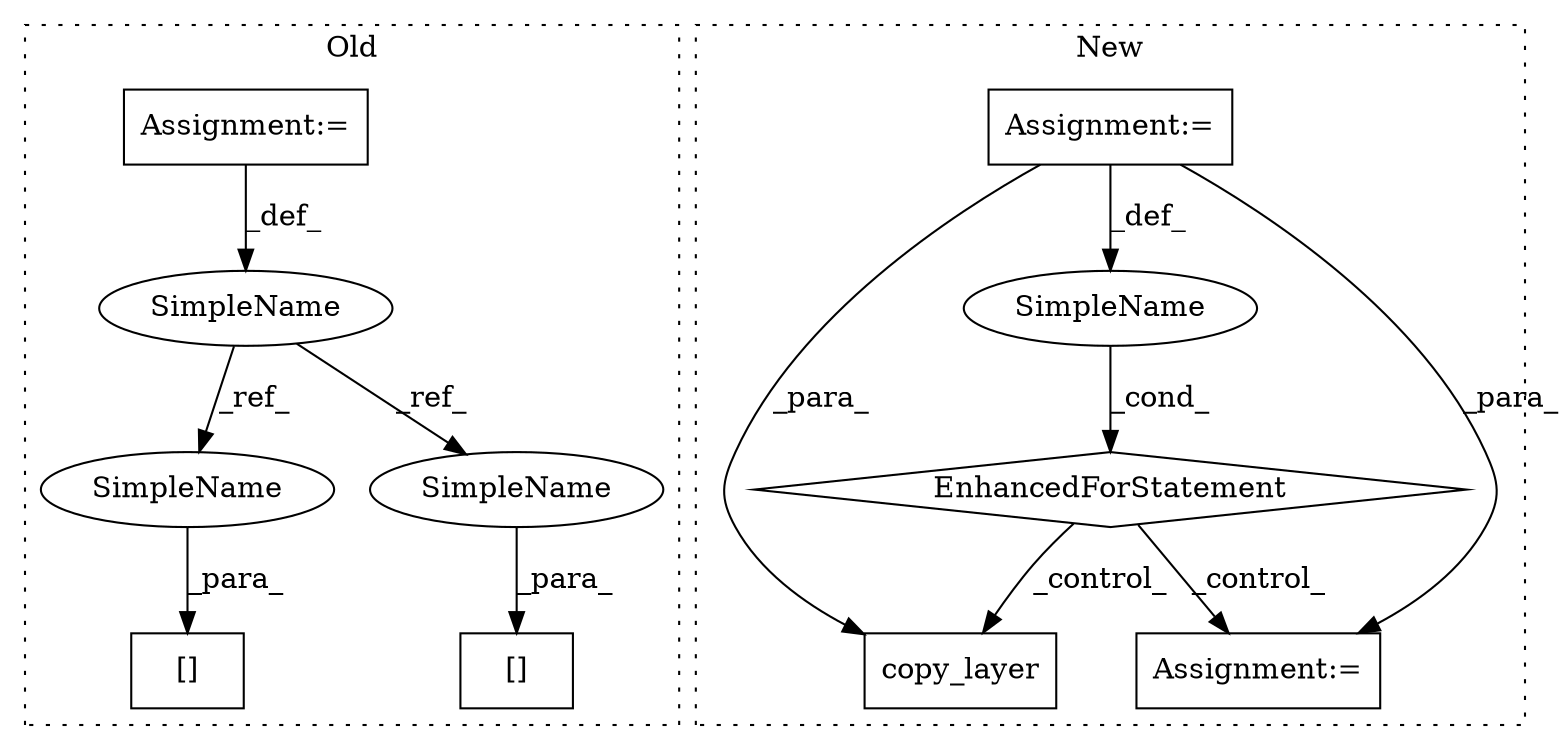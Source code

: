 digraph G {
subgraph cluster0 {
1 [label="[]" a="2" s="3860,3874" l="13,1" shape="box"];
5 [label="SimpleName" a="42" s="3580" l="1" shape="ellipse"];
6 [label="[]" a="2" s="3920,3934" l="13,1" shape="box"];
8 [label="Assignment:=" a="7" s="3518" l="1" shape="box"];
10 [label="SimpleName" a="42" s="3873" l="1" shape="ellipse"];
11 [label="SimpleName" a="42" s="3933" l="1" shape="ellipse"];
label = "Old";
style="dotted";
}
subgraph cluster1 {
2 [label="copy_layer" a="32" s="6463,6479" l="11,1" shape="box"];
3 [label="EnhancedForStatement" a="70" s="5910,6000" l="53,2" shape="diamond"];
4 [label="SimpleName" a="42" s="5971" l="1" shape="ellipse"];
7 [label="Assignment:=" a="7" s="5910,6000" l="53,2" shape="box"];
9 [label="Assignment:=" a="7" s="6519" l="1" shape="box"];
label = "New";
style="dotted";
}
3 -> 9 [label="_control_"];
3 -> 2 [label="_control_"];
4 -> 3 [label="_cond_"];
5 -> 10 [label="_ref_"];
5 -> 11 [label="_ref_"];
7 -> 4 [label="_def_"];
7 -> 9 [label="_para_"];
7 -> 2 [label="_para_"];
8 -> 5 [label="_def_"];
10 -> 1 [label="_para_"];
11 -> 6 [label="_para_"];
}